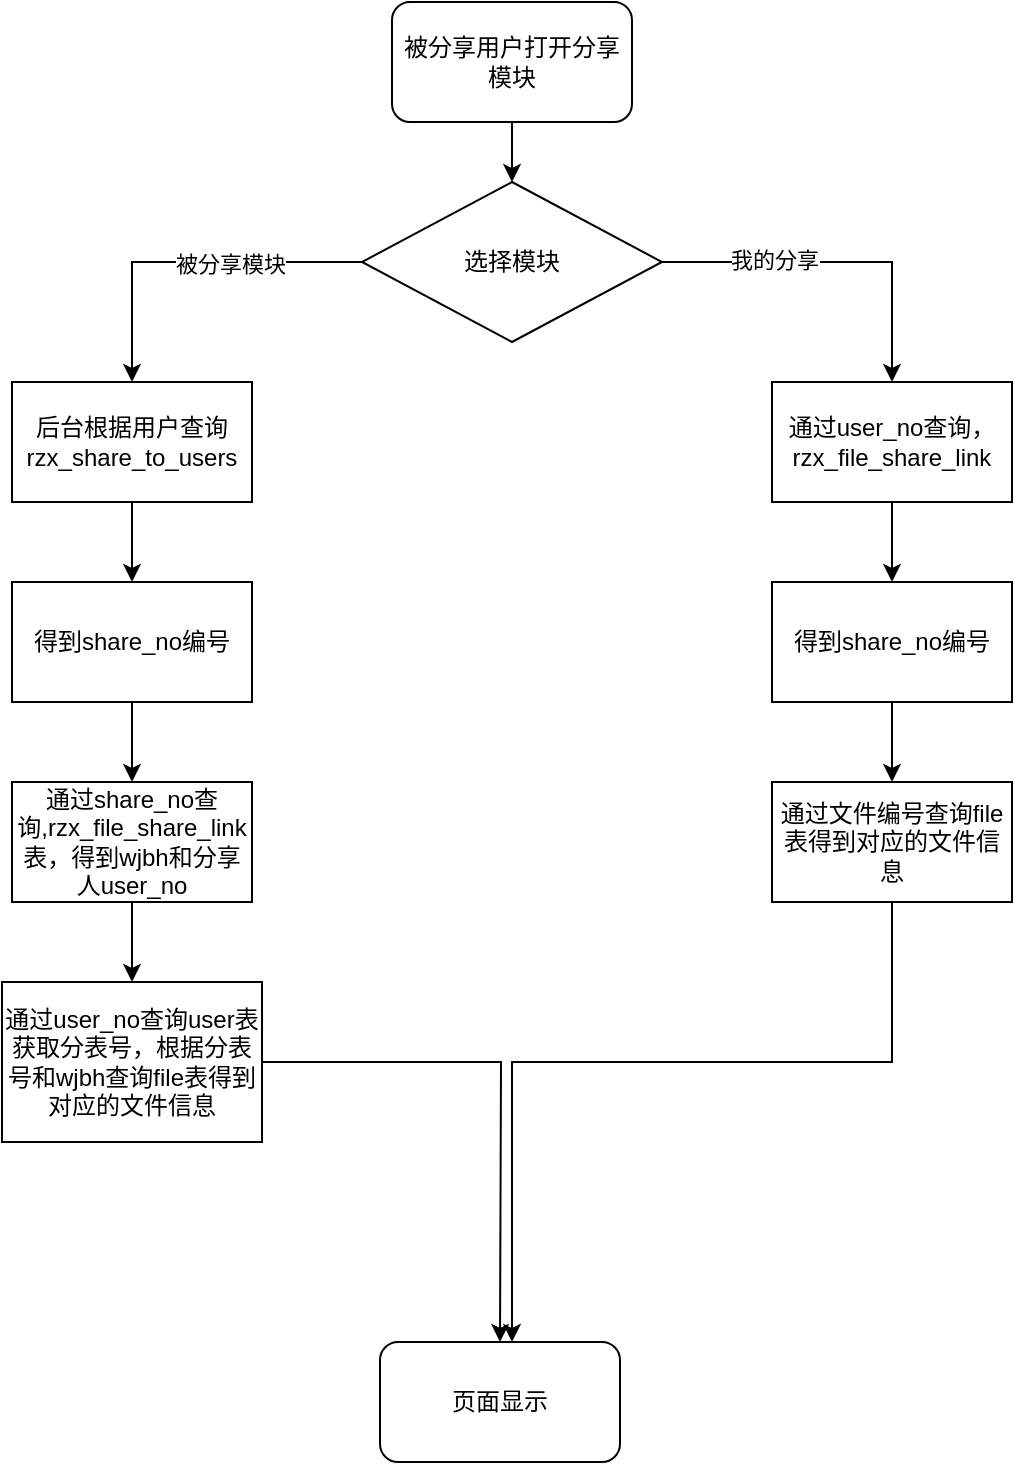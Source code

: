 <mxfile version="16.1.0" type="github">
  <diagram id="LvEwQHc5lgmtGtOVlA-q" name="Page-1">
    <mxGraphModel dx="946" dy="589" grid="1" gridSize="10" guides="1" tooltips="1" connect="1" arrows="1" fold="1" page="1" pageScale="1" pageWidth="827" pageHeight="1169" math="0" shadow="0">
      <root>
        <mxCell id="0" />
        <mxCell id="1" parent="0" />
        <mxCell id="5zX_bcEwDF1RNSuxi5ct-3" value="" style="edgeStyle=orthogonalEdgeStyle;rounded=0;orthogonalLoop=1;jettySize=auto;html=1;" edge="1" parent="1" source="5zX_bcEwDF1RNSuxi5ct-1">
          <mxGeometry relative="1" as="geometry">
            <mxPoint x="420" y="170" as="targetPoint" />
          </mxGeometry>
        </mxCell>
        <mxCell id="5zX_bcEwDF1RNSuxi5ct-1" value="被分享用户打开分享模块" style="rounded=1;whiteSpace=wrap;html=1;" vertex="1" parent="1">
          <mxGeometry x="360" y="80" width="120" height="60" as="geometry" />
        </mxCell>
        <mxCell id="5zX_bcEwDF1RNSuxi5ct-6" value="" style="edgeStyle=orthogonalEdgeStyle;rounded=0;orthogonalLoop=1;jettySize=auto;html=1;" edge="1" parent="1" source="5zX_bcEwDF1RNSuxi5ct-4" target="5zX_bcEwDF1RNSuxi5ct-5">
          <mxGeometry relative="1" as="geometry" />
        </mxCell>
        <mxCell id="5zX_bcEwDF1RNSuxi5ct-7" value="被分享模块" style="edgeLabel;html=1;align=center;verticalAlign=middle;resizable=0;points=[];" vertex="1" connectable="0" parent="5zX_bcEwDF1RNSuxi5ct-6">
          <mxGeometry x="-0.241" y="1" relative="1" as="geometry">
            <mxPoint as="offset" />
          </mxGeometry>
        </mxCell>
        <mxCell id="5zX_bcEwDF1RNSuxi5ct-18" value="" style="edgeStyle=orthogonalEdgeStyle;rounded=0;orthogonalLoop=1;jettySize=auto;html=1;" edge="1" parent="1" source="5zX_bcEwDF1RNSuxi5ct-4" target="5zX_bcEwDF1RNSuxi5ct-17">
          <mxGeometry relative="1" as="geometry" />
        </mxCell>
        <mxCell id="5zX_bcEwDF1RNSuxi5ct-19" value="我的分享" style="edgeLabel;html=1;align=center;verticalAlign=middle;resizable=0;points=[];" vertex="1" connectable="0" parent="5zX_bcEwDF1RNSuxi5ct-18">
          <mxGeometry x="-0.36" y="1" relative="1" as="geometry">
            <mxPoint as="offset" />
          </mxGeometry>
        </mxCell>
        <mxCell id="5zX_bcEwDF1RNSuxi5ct-4" value="选择模块" style="rhombus;whiteSpace=wrap;html=1;" vertex="1" parent="1">
          <mxGeometry x="345" y="170" width="150" height="80" as="geometry" />
        </mxCell>
        <mxCell id="5zX_bcEwDF1RNSuxi5ct-9" value="" style="edgeStyle=orthogonalEdgeStyle;rounded=0;orthogonalLoop=1;jettySize=auto;html=1;" edge="1" parent="1" source="5zX_bcEwDF1RNSuxi5ct-5" target="5zX_bcEwDF1RNSuxi5ct-8">
          <mxGeometry relative="1" as="geometry" />
        </mxCell>
        <mxCell id="5zX_bcEwDF1RNSuxi5ct-5" value="后台根据用户查询rzx_share_to_users" style="whiteSpace=wrap;html=1;" vertex="1" parent="1">
          <mxGeometry x="170" y="270" width="120" height="60" as="geometry" />
        </mxCell>
        <mxCell id="5zX_bcEwDF1RNSuxi5ct-11" value="" style="edgeStyle=orthogonalEdgeStyle;rounded=0;orthogonalLoop=1;jettySize=auto;html=1;" edge="1" parent="1" source="5zX_bcEwDF1RNSuxi5ct-8" target="5zX_bcEwDF1RNSuxi5ct-10">
          <mxGeometry relative="1" as="geometry" />
        </mxCell>
        <mxCell id="5zX_bcEwDF1RNSuxi5ct-8" value="得到share_no编号" style="whiteSpace=wrap;html=1;" vertex="1" parent="1">
          <mxGeometry x="170" y="370" width="120" height="60" as="geometry" />
        </mxCell>
        <mxCell id="5zX_bcEwDF1RNSuxi5ct-13" value="" style="edgeStyle=orthogonalEdgeStyle;rounded=0;orthogonalLoop=1;jettySize=auto;html=1;" edge="1" parent="1" source="5zX_bcEwDF1RNSuxi5ct-10" target="5zX_bcEwDF1RNSuxi5ct-12">
          <mxGeometry relative="1" as="geometry" />
        </mxCell>
        <mxCell id="5zX_bcEwDF1RNSuxi5ct-10" value="通过share_no查询,rzx_file_share_link表，得到wjbh和分享人user_no" style="whiteSpace=wrap;html=1;" vertex="1" parent="1">
          <mxGeometry x="170" y="470" width="120" height="60" as="geometry" />
        </mxCell>
        <mxCell id="5zX_bcEwDF1RNSuxi5ct-15" value="" style="edgeStyle=orthogonalEdgeStyle;rounded=0;orthogonalLoop=1;jettySize=auto;html=1;" edge="1" parent="1" source="5zX_bcEwDF1RNSuxi5ct-12">
          <mxGeometry relative="1" as="geometry">
            <mxPoint x="414" y="750" as="targetPoint" />
          </mxGeometry>
        </mxCell>
        <mxCell id="5zX_bcEwDF1RNSuxi5ct-12" value="通过user_no查询user表获取分表号，根据分表号和wjbh查询file表得到对应的文件信息" style="whiteSpace=wrap;html=1;" vertex="1" parent="1">
          <mxGeometry x="165" y="570" width="130" height="80" as="geometry" />
        </mxCell>
        <mxCell id="5zX_bcEwDF1RNSuxi5ct-16" value="页面显示" style="rounded=1;whiteSpace=wrap;html=1;" vertex="1" parent="1">
          <mxGeometry x="354" y="750" width="120" height="60" as="geometry" />
        </mxCell>
        <mxCell id="5zX_bcEwDF1RNSuxi5ct-21" value="" style="edgeStyle=orthogonalEdgeStyle;rounded=0;orthogonalLoop=1;jettySize=auto;html=1;" edge="1" parent="1" source="5zX_bcEwDF1RNSuxi5ct-17" target="5zX_bcEwDF1RNSuxi5ct-20">
          <mxGeometry relative="1" as="geometry" />
        </mxCell>
        <mxCell id="5zX_bcEwDF1RNSuxi5ct-17" value="通过user_no查询，rzx_file_share_link" style="whiteSpace=wrap;html=1;" vertex="1" parent="1">
          <mxGeometry x="550" y="270" width="120" height="60" as="geometry" />
        </mxCell>
        <mxCell id="5zX_bcEwDF1RNSuxi5ct-23" value="" style="edgeStyle=orthogonalEdgeStyle;rounded=0;orthogonalLoop=1;jettySize=auto;html=1;" edge="1" parent="1" source="5zX_bcEwDF1RNSuxi5ct-20" target="5zX_bcEwDF1RNSuxi5ct-22">
          <mxGeometry relative="1" as="geometry" />
        </mxCell>
        <mxCell id="5zX_bcEwDF1RNSuxi5ct-20" value="得到share_no编号" style="whiteSpace=wrap;html=1;" vertex="1" parent="1">
          <mxGeometry x="550" y="370" width="120" height="60" as="geometry" />
        </mxCell>
        <mxCell id="5zX_bcEwDF1RNSuxi5ct-22" value="通过文件编号查询file表得到对应的文件信息" style="whiteSpace=wrap;html=1;" vertex="1" parent="1">
          <mxGeometry x="550" y="470" width="120" height="60" as="geometry" />
        </mxCell>
        <mxCell id="5zX_bcEwDF1RNSuxi5ct-24" value="" style="endArrow=classic;html=1;rounded=0;exitX=0.5;exitY=1;exitDx=0;exitDy=0;" edge="1" parent="1" source="5zX_bcEwDF1RNSuxi5ct-22">
          <mxGeometry width="50" height="50" relative="1" as="geometry">
            <mxPoint x="390" y="570" as="sourcePoint" />
            <mxPoint x="420" y="750" as="targetPoint" />
            <Array as="points">
              <mxPoint x="610" y="610" />
              <mxPoint x="420" y="610" />
            </Array>
          </mxGeometry>
        </mxCell>
      </root>
    </mxGraphModel>
  </diagram>
</mxfile>
